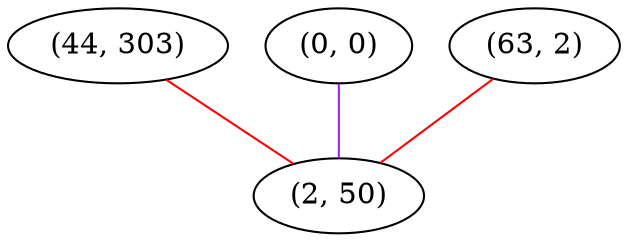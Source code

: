 graph "" {
"(44, 303)";
"(0, 0)";
"(63, 2)";
"(2, 50)";
"(44, 303)" -- "(2, 50)"  [color=red, key=0, weight=1];
"(0, 0)" -- "(2, 50)"  [color=purple, key=0, weight=4];
"(63, 2)" -- "(2, 50)"  [color=red, key=0, weight=1];
}
